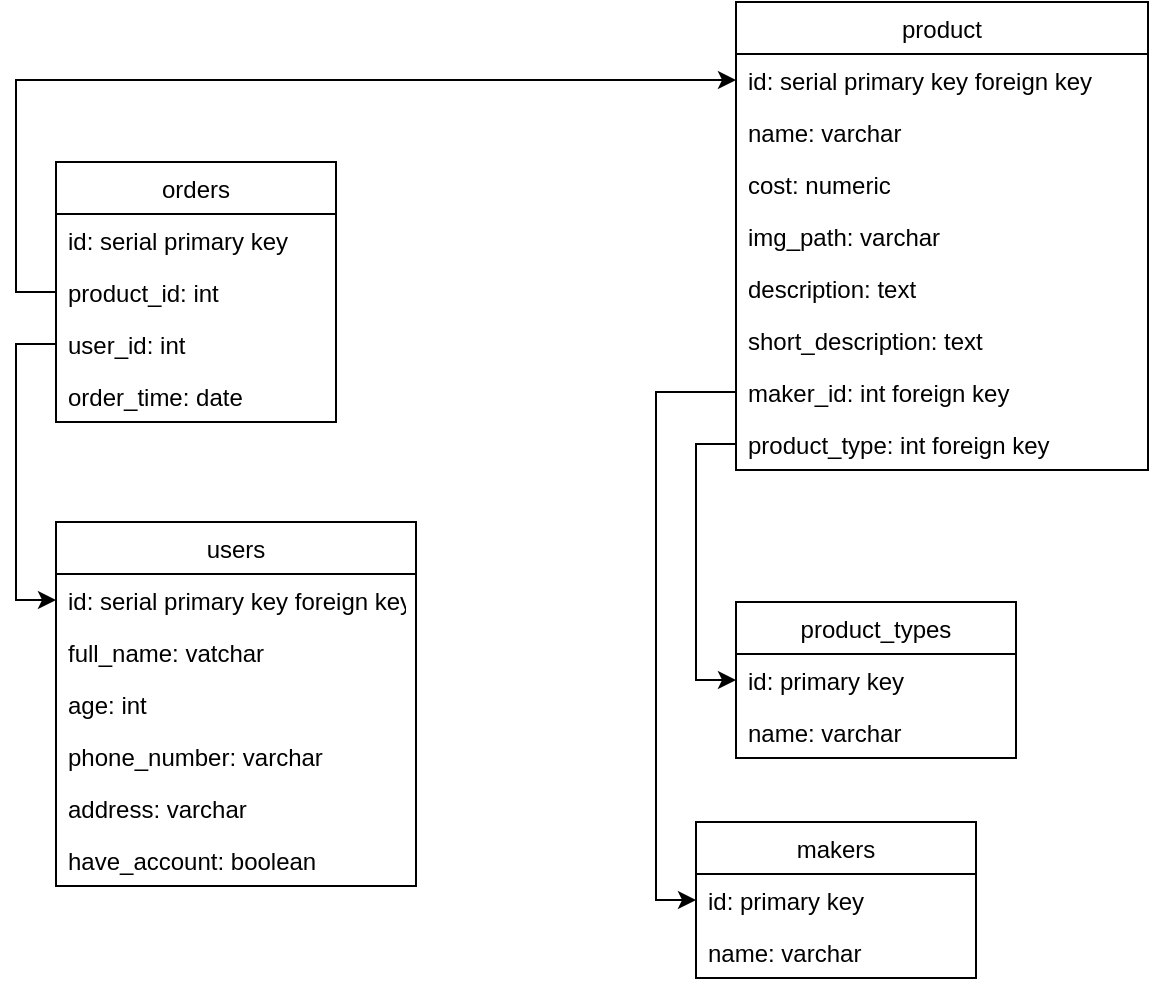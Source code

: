 <mxfile version="14.5.1" type="device"><diagram id="C5RBs43oDa-KdzZeNtuy" name="Page-1"><mxGraphModel dx="600" dy="401" grid="1" gridSize="10" guides="1" tooltips="1" connect="1" arrows="1" fold="1" page="1" pageScale="1" pageWidth="827" pageHeight="1169" math="0" shadow="0"><root><mxCell id="WIyWlLk6GJQsqaUBKTNV-0"/><mxCell id="WIyWlLk6GJQsqaUBKTNV-1" parent="WIyWlLk6GJQsqaUBKTNV-0"/><mxCell id="BM1Iz8wZHFj6fUn2Yp0--6" value="orders" style="swimlane;fontStyle=0;childLayout=stackLayout;horizontal=1;startSize=26;fillColor=none;horizontalStack=0;resizeParent=1;resizeParentMax=0;resizeLast=0;collapsible=1;marginBottom=0;" parent="WIyWlLk6GJQsqaUBKTNV-1" vertex="1"><mxGeometry x="30" y="120" width="140" height="130" as="geometry"/></mxCell><mxCell id="BM1Iz8wZHFj6fUn2Yp0--7" value="id: serial primary key&#10;" style="text;strokeColor=none;fillColor=none;align=left;verticalAlign=top;spacingLeft=4;spacingRight=4;overflow=hidden;rotatable=0;points=[[0,0.5],[1,0.5]];portConstraint=eastwest;" parent="BM1Iz8wZHFj6fUn2Yp0--6" vertex="1"><mxGeometry y="26" width="140" height="26" as="geometry"/></mxCell><mxCell id="BM1Iz8wZHFj6fUn2Yp0--8" value="product_id: int" style="text;strokeColor=none;fillColor=none;align=left;verticalAlign=top;spacingLeft=4;spacingRight=4;overflow=hidden;rotatable=0;points=[[0,0.5],[1,0.5]];portConstraint=eastwest;" parent="BM1Iz8wZHFj6fUn2Yp0--6" vertex="1"><mxGeometry y="52" width="140" height="26" as="geometry"/></mxCell><mxCell id="BM1Iz8wZHFj6fUn2Yp0--9" value="user_id: int" style="text;strokeColor=none;fillColor=none;align=left;verticalAlign=top;spacingLeft=4;spacingRight=4;overflow=hidden;rotatable=0;points=[[0,0.5],[1,0.5]];portConstraint=eastwest;" parent="BM1Iz8wZHFj6fUn2Yp0--6" vertex="1"><mxGeometry y="78" width="140" height="26" as="geometry"/></mxCell><mxCell id="BM1Iz8wZHFj6fUn2Yp0--10" value="order_time: date" style="text;strokeColor=none;fillColor=none;align=left;verticalAlign=top;spacingLeft=4;spacingRight=4;overflow=hidden;rotatable=0;points=[[0,0.5],[1,0.5]];portConstraint=eastwest;" parent="BM1Iz8wZHFj6fUn2Yp0--6" vertex="1"><mxGeometry y="104" width="140" height="26" as="geometry"/></mxCell><mxCell id="BM1Iz8wZHFj6fUn2Yp0--11" value="product" style="swimlane;fontStyle=0;childLayout=stackLayout;horizontal=1;startSize=26;fillColor=none;horizontalStack=0;resizeParent=1;resizeParentMax=0;resizeLast=0;collapsible=1;marginBottom=0;" parent="WIyWlLk6GJQsqaUBKTNV-1" vertex="1"><mxGeometry x="370" y="40" width="206" height="234" as="geometry"/></mxCell><mxCell id="BM1Iz8wZHFj6fUn2Yp0--12" value="id: serial primary key foreign key " style="text;strokeColor=none;fillColor=none;align=left;verticalAlign=top;spacingLeft=4;spacingRight=4;overflow=hidden;rotatable=0;points=[[0,0.5],[1,0.5]];portConstraint=eastwest;" parent="BM1Iz8wZHFj6fUn2Yp0--11" vertex="1"><mxGeometry y="26" width="206" height="26" as="geometry"/></mxCell><mxCell id="BM1Iz8wZHFj6fUn2Yp0--13" value="name: varchar " style="text;strokeColor=none;fillColor=none;align=left;verticalAlign=top;spacingLeft=4;spacingRight=4;overflow=hidden;rotatable=0;points=[[0,0.5],[1,0.5]];portConstraint=eastwest;" parent="BM1Iz8wZHFj6fUn2Yp0--11" vertex="1"><mxGeometry y="52" width="206" height="26" as="geometry"/></mxCell><mxCell id="BM1Iz8wZHFj6fUn2Yp0--14" value="cost: numeric" style="text;strokeColor=none;fillColor=none;align=left;verticalAlign=top;spacingLeft=4;spacingRight=4;overflow=hidden;rotatable=0;points=[[0,0.5],[1,0.5]];portConstraint=eastwest;" parent="BM1Iz8wZHFj6fUn2Yp0--11" vertex="1"><mxGeometry y="78" width="206" height="26" as="geometry"/></mxCell><mxCell id="BM1Iz8wZHFj6fUn2Yp0--15" value="img_path: varchar" style="text;strokeColor=none;fillColor=none;align=left;verticalAlign=top;spacingLeft=4;spacingRight=4;overflow=hidden;rotatable=0;points=[[0,0.5],[1,0.5]];portConstraint=eastwest;" parent="BM1Iz8wZHFj6fUn2Yp0--11" vertex="1"><mxGeometry y="104" width="206" height="26" as="geometry"/></mxCell><mxCell id="BM1Iz8wZHFj6fUn2Yp0--17" value="description: text" style="text;strokeColor=none;fillColor=none;align=left;verticalAlign=top;spacingLeft=4;spacingRight=4;overflow=hidden;rotatable=0;points=[[0,0.5],[1,0.5]];portConstraint=eastwest;" parent="BM1Iz8wZHFj6fUn2Yp0--11" vertex="1"><mxGeometry y="130" width="206" height="26" as="geometry"/></mxCell><mxCell id="BM1Iz8wZHFj6fUn2Yp0--18" value="short_description: text" style="text;strokeColor=none;fillColor=none;align=left;verticalAlign=top;spacingLeft=4;spacingRight=4;overflow=hidden;rotatable=0;points=[[0,0.5],[1,0.5]];portConstraint=eastwest;" parent="BM1Iz8wZHFj6fUn2Yp0--11" vertex="1"><mxGeometry y="156" width="206" height="26" as="geometry"/></mxCell><mxCell id="BM1Iz8wZHFj6fUn2Yp0--19" value="maker_id: int foreign key " style="text;strokeColor=none;fillColor=none;align=left;verticalAlign=top;spacingLeft=4;spacingRight=4;overflow=hidden;rotatable=0;points=[[0,0.5],[1,0.5]];portConstraint=eastwest;" parent="BM1Iz8wZHFj6fUn2Yp0--11" vertex="1"><mxGeometry y="182" width="206" height="26" as="geometry"/></mxCell><mxCell id="BM1Iz8wZHFj6fUn2Yp0--29" value="product_type: int foreign key" style="text;strokeColor=none;fillColor=none;align=left;verticalAlign=top;spacingLeft=4;spacingRight=4;overflow=hidden;rotatable=0;points=[[0,0.5],[1,0.5]];portConstraint=eastwest;" parent="BM1Iz8wZHFj6fUn2Yp0--11" vertex="1"><mxGeometry y="208" width="206" height="26" as="geometry"/></mxCell><mxCell id="BM1Iz8wZHFj6fUn2Yp0--16" style="edgeStyle=orthogonalEdgeStyle;rounded=0;orthogonalLoop=1;jettySize=auto;html=1;exitX=0;exitY=0.5;exitDx=0;exitDy=0;entryX=0;entryY=0.5;entryDx=0;entryDy=0;startArrow=classic;startFill=1;endArrow=none;endFill=0;" parent="WIyWlLk6GJQsqaUBKTNV-1" source="BM1Iz8wZHFj6fUn2Yp0--12" target="BM1Iz8wZHFj6fUn2Yp0--8" edge="1"><mxGeometry relative="1" as="geometry"/></mxCell><mxCell id="BM1Iz8wZHFj6fUn2Yp0--20" value="users" style="swimlane;fontStyle=0;childLayout=stackLayout;horizontal=1;startSize=26;fillColor=none;horizontalStack=0;resizeParent=1;resizeParentMax=0;resizeLast=0;collapsible=1;marginBottom=0;" parent="WIyWlLk6GJQsqaUBKTNV-1" vertex="1"><mxGeometry x="30" y="300" width="180" height="182" as="geometry"/></mxCell><mxCell id="BM1Iz8wZHFj6fUn2Yp0--21" value="id: serial primary key foreign key " style="text;strokeColor=none;fillColor=none;align=left;verticalAlign=top;spacingLeft=4;spacingRight=4;overflow=hidden;rotatable=0;points=[[0,0.5],[1,0.5]];portConstraint=eastwest;" parent="BM1Iz8wZHFj6fUn2Yp0--20" vertex="1"><mxGeometry y="26" width="180" height="26" as="geometry"/></mxCell><mxCell id="BM1Iz8wZHFj6fUn2Yp0--23" value="full_name: vatchar&#10;" style="text;strokeColor=none;fillColor=none;align=left;verticalAlign=top;spacingLeft=4;spacingRight=4;overflow=hidden;rotatable=0;points=[[0,0.5],[1,0.5]];portConstraint=eastwest;" parent="BM1Iz8wZHFj6fUn2Yp0--20" vertex="1"><mxGeometry y="52" width="180" height="26" as="geometry"/></mxCell><mxCell id="BM1Iz8wZHFj6fUn2Yp0--25" value="age: int" style="text;strokeColor=none;fillColor=none;align=left;verticalAlign=top;spacingLeft=4;spacingRight=4;overflow=hidden;rotatable=0;points=[[0,0.5],[1,0.5]];portConstraint=eastwest;" parent="BM1Iz8wZHFj6fUn2Yp0--20" vertex="1"><mxGeometry y="78" width="180" height="26" as="geometry"/></mxCell><mxCell id="BM1Iz8wZHFj6fUn2Yp0--26" value="phone_number: varchar" style="text;strokeColor=none;fillColor=none;align=left;verticalAlign=top;spacingLeft=4;spacingRight=4;overflow=hidden;rotatable=0;points=[[0,0.5],[1,0.5]];portConstraint=eastwest;" parent="BM1Iz8wZHFj6fUn2Yp0--20" vertex="1"><mxGeometry y="104" width="180" height="26" as="geometry"/></mxCell><mxCell id="BM1Iz8wZHFj6fUn2Yp0--27" value="address: varchar" style="text;strokeColor=none;fillColor=none;align=left;verticalAlign=top;spacingLeft=4;spacingRight=4;overflow=hidden;rotatable=0;points=[[0,0.5],[1,0.5]];portConstraint=eastwest;" parent="BM1Iz8wZHFj6fUn2Yp0--20" vertex="1"><mxGeometry y="130" width="180" height="26" as="geometry"/></mxCell><mxCell id="BM1Iz8wZHFj6fUn2Yp0--28" value="have_account: boolean" style="text;strokeColor=none;fillColor=none;align=left;verticalAlign=top;spacingLeft=4;spacingRight=4;overflow=hidden;rotatable=0;points=[[0,0.5],[1,0.5]];portConstraint=eastwest;" parent="BM1Iz8wZHFj6fUn2Yp0--20" vertex="1"><mxGeometry y="156" width="180" height="26" as="geometry"/></mxCell><mxCell id="BM1Iz8wZHFj6fUn2Yp0--24" style="edgeStyle=orthogonalEdgeStyle;rounded=0;orthogonalLoop=1;jettySize=auto;html=1;exitX=0;exitY=0.5;exitDx=0;exitDy=0;entryX=0;entryY=0.5;entryDx=0;entryDy=0;startArrow=classic;startFill=1;endArrow=none;endFill=0;" parent="WIyWlLk6GJQsqaUBKTNV-1" source="BM1Iz8wZHFj6fUn2Yp0--21" target="BM1Iz8wZHFj6fUn2Yp0--9" edge="1"><mxGeometry relative="1" as="geometry"/></mxCell><mxCell id="BM1Iz8wZHFj6fUn2Yp0--31" value="product_types" style="swimlane;fontStyle=0;childLayout=stackLayout;horizontal=1;startSize=26;fillColor=none;horizontalStack=0;resizeParent=1;resizeParentMax=0;resizeLast=0;collapsible=1;marginBottom=0;" parent="WIyWlLk6GJQsqaUBKTNV-1" vertex="1"><mxGeometry x="370" y="340" width="140" height="78" as="geometry"/></mxCell><mxCell id="BM1Iz8wZHFj6fUn2Yp0--32" value="id: primary key" style="text;strokeColor=none;fillColor=none;align=left;verticalAlign=top;spacingLeft=4;spacingRight=4;overflow=hidden;rotatable=0;points=[[0,0.5],[1,0.5]];portConstraint=eastwest;" parent="BM1Iz8wZHFj6fUn2Yp0--31" vertex="1"><mxGeometry y="26" width="140" height="26" as="geometry"/></mxCell><mxCell id="BM1Iz8wZHFj6fUn2Yp0--33" value="name: varchar" style="text;strokeColor=none;fillColor=none;align=left;verticalAlign=top;spacingLeft=4;spacingRight=4;overflow=hidden;rotatable=0;points=[[0,0.5],[1,0.5]];portConstraint=eastwest;" parent="BM1Iz8wZHFj6fUn2Yp0--31" vertex="1"><mxGeometry y="52" width="140" height="26" as="geometry"/></mxCell><mxCell id="BM1Iz8wZHFj6fUn2Yp0--36" style="edgeStyle=orthogonalEdgeStyle;rounded=0;orthogonalLoop=1;jettySize=auto;html=1;exitX=0;exitY=0.5;exitDx=0;exitDy=0;entryX=0;entryY=0.5;entryDx=0;entryDy=0;startArrow=none;startFill=0;endArrow=classic;endFill=1;" parent="WIyWlLk6GJQsqaUBKTNV-1" source="BM1Iz8wZHFj6fUn2Yp0--29" target="BM1Iz8wZHFj6fUn2Yp0--32" edge="1"><mxGeometry relative="1" as="geometry"/></mxCell><mxCell id="BM1Iz8wZHFj6fUn2Yp0--37" value="makers" style="swimlane;fontStyle=0;childLayout=stackLayout;horizontal=1;startSize=26;fillColor=none;horizontalStack=0;resizeParent=1;resizeParentMax=0;resizeLast=0;collapsible=1;marginBottom=0;" parent="WIyWlLk6GJQsqaUBKTNV-1" vertex="1"><mxGeometry x="350" y="450" width="140" height="78" as="geometry"/></mxCell><mxCell id="BM1Iz8wZHFj6fUn2Yp0--38" value="id: primary key" style="text;strokeColor=none;fillColor=none;align=left;verticalAlign=top;spacingLeft=4;spacingRight=4;overflow=hidden;rotatable=0;points=[[0,0.5],[1,0.5]];portConstraint=eastwest;" parent="BM1Iz8wZHFj6fUn2Yp0--37" vertex="1"><mxGeometry y="26" width="140" height="26" as="geometry"/></mxCell><mxCell id="BM1Iz8wZHFj6fUn2Yp0--39" value="name: varchar" style="text;strokeColor=none;fillColor=none;align=left;verticalAlign=top;spacingLeft=4;spacingRight=4;overflow=hidden;rotatable=0;points=[[0,0.5],[1,0.5]];portConstraint=eastwest;" parent="BM1Iz8wZHFj6fUn2Yp0--37" vertex="1"><mxGeometry y="52" width="140" height="26" as="geometry"/></mxCell><mxCell id="BM1Iz8wZHFj6fUn2Yp0--41" style="edgeStyle=orthogonalEdgeStyle;rounded=0;orthogonalLoop=1;jettySize=auto;html=1;exitX=0;exitY=0.5;exitDx=0;exitDy=0;entryX=0;entryY=0.5;entryDx=0;entryDy=0;startArrow=none;startFill=0;endArrow=classic;endFill=1;" parent="WIyWlLk6GJQsqaUBKTNV-1" source="BM1Iz8wZHFj6fUn2Yp0--19" target="BM1Iz8wZHFj6fUn2Yp0--37" edge="1"><mxGeometry relative="1" as="geometry"/></mxCell></root></mxGraphModel></diagram></mxfile>